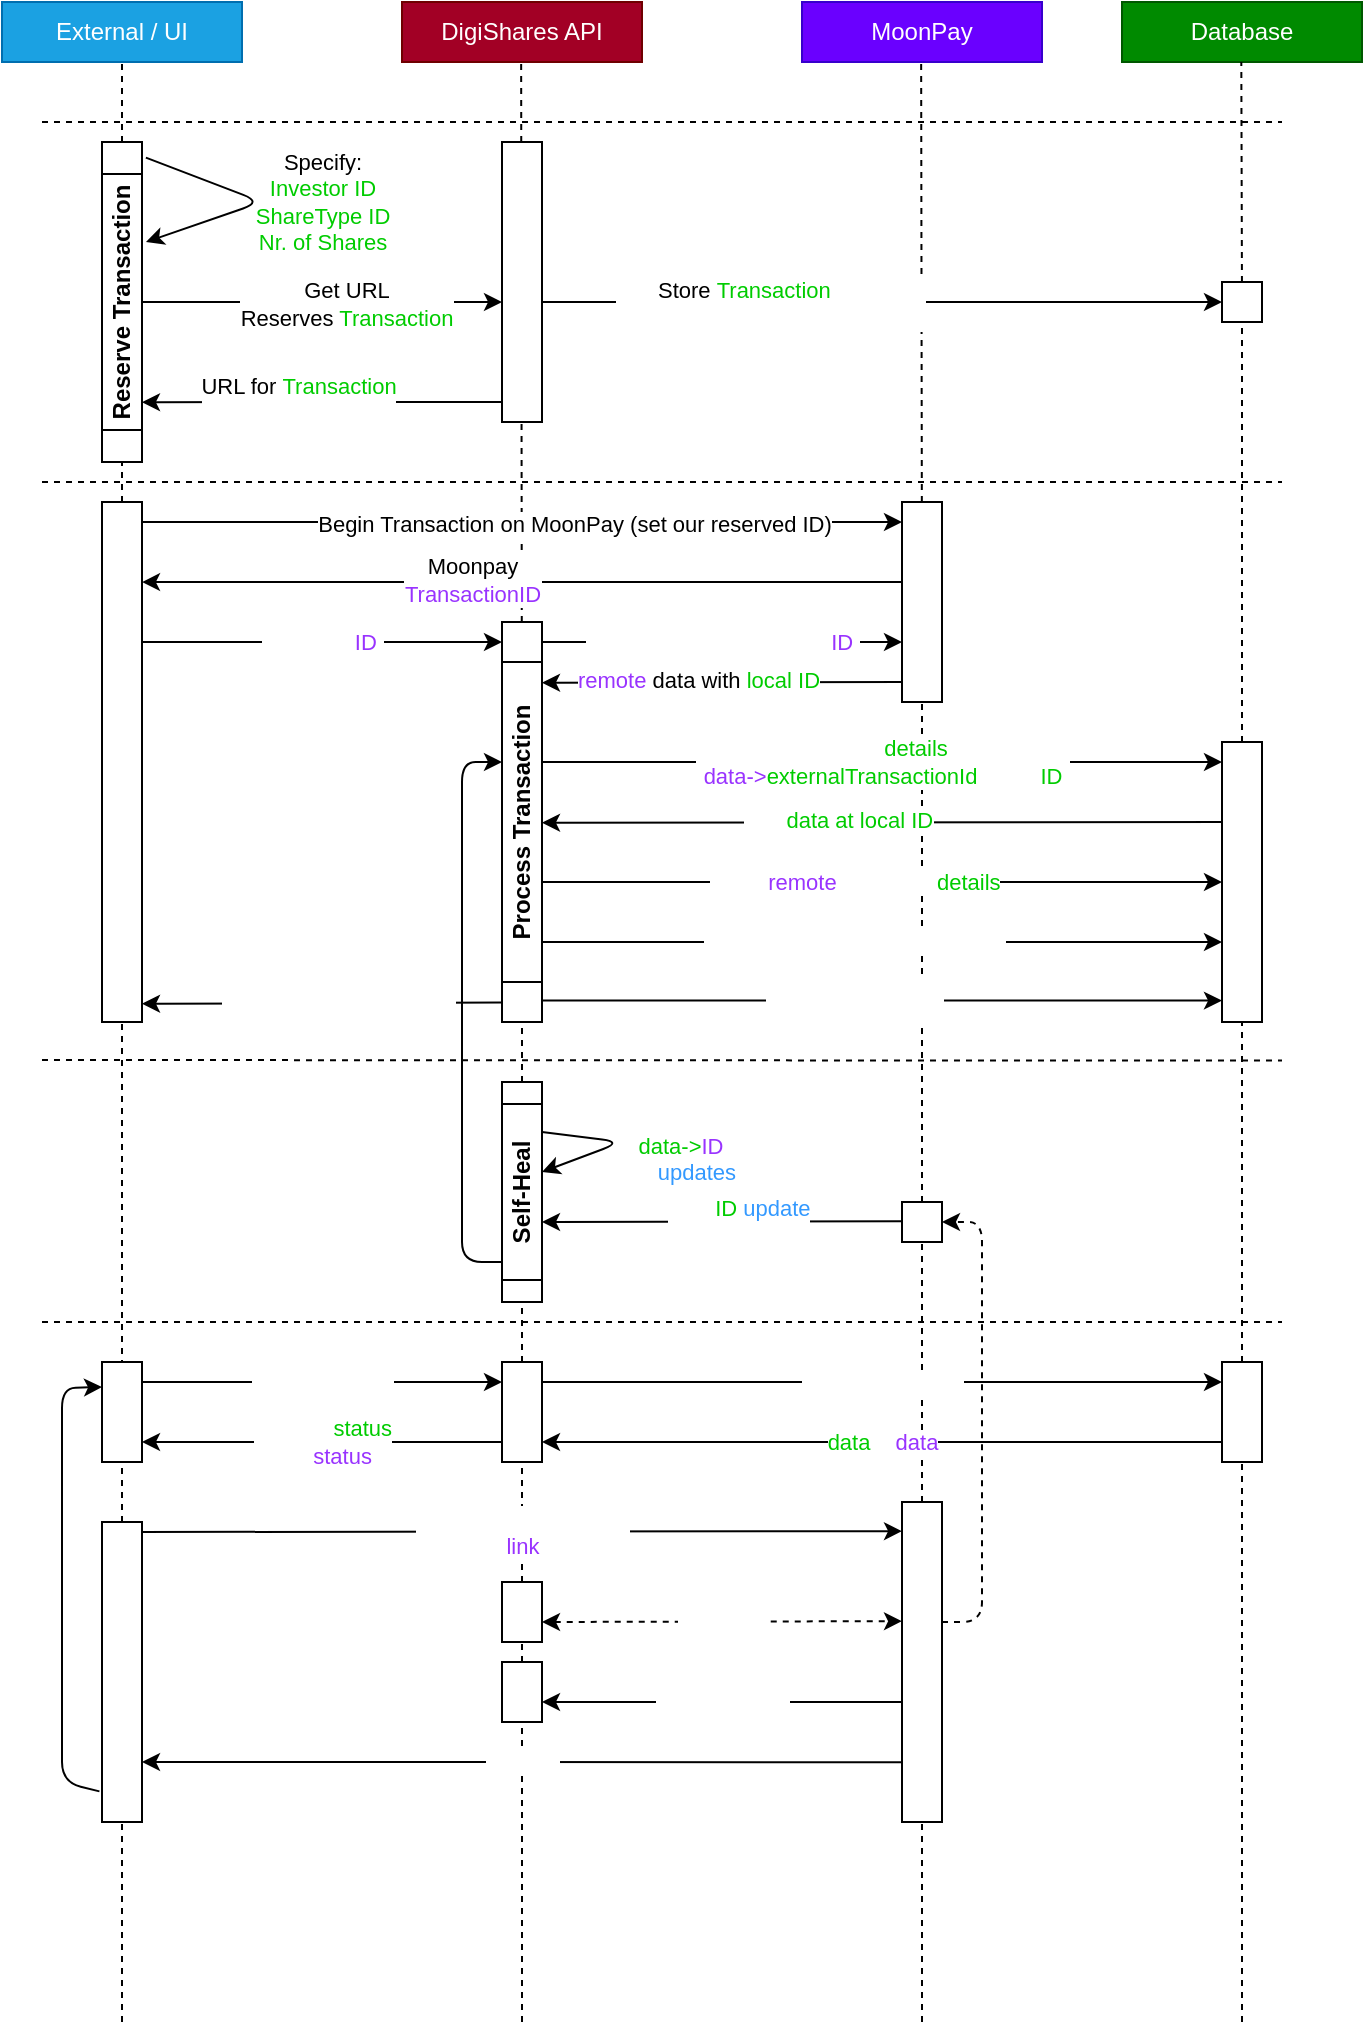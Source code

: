 <mxfile>
    <diagram id="ldBU2QQzkdlK0DzX0L5Q" name="Page-1">
        <mxGraphModel dx="1333" dy="679" grid="1" gridSize="10" guides="1" tooltips="1" connect="1" arrows="1" fold="1" page="1" pageScale="1" pageWidth="850" pageHeight="1100" math="0" shadow="0">
            <root>
                <mxCell id="0"/>
                <mxCell id="1" parent="0"/>
                <mxCell id="2" value="External / UI" style="rounded=0;whiteSpace=wrap;html=1;fillColor=#1ba1e2;fontColor=#ffffff;strokeColor=#006EAF;" parent="1" vertex="1">
                    <mxGeometry x="40" y="50" width="120" height="30" as="geometry"/>
                </mxCell>
                <mxCell id="4" value="" style="endArrow=none;dashed=1;html=1;entryX=0.5;entryY=1;entryDx=0;entryDy=0;startArrow=none;" parent="1" source="116" target="2" edge="1">
                    <mxGeometry width="50" height="50" relative="1" as="geometry">
                        <mxPoint x="100" y="760" as="sourcePoint"/>
                        <mxPoint x="450" y="260" as="targetPoint"/>
                    </mxGeometry>
                </mxCell>
                <mxCell id="6" value="DigiShares API" style="rounded=0;whiteSpace=wrap;html=1;fillColor=#a20025;fontColor=#ffffff;strokeColor=#6F0000;" parent="1" vertex="1">
                    <mxGeometry x="240" y="50" width="120" height="30" as="geometry"/>
                </mxCell>
                <mxCell id="7" value="MoonPay" style="rounded=0;whiteSpace=wrap;html=1;fillColor=#6a00ff;fontColor=#ffffff;strokeColor=#3700CC;" parent="1" vertex="1">
                    <mxGeometry x="440" y="50" width="120" height="30" as="geometry"/>
                </mxCell>
                <mxCell id="10" value="" style="shape=image;verticalLabelPosition=bottom;labelBackgroundColor=#ffffff;verticalAlign=top;aspect=fixed;imageAspect=0;image=https://dashboard.moonpay.com/static/media/icon_black.b3c767430d235f3b0bad9b9aab71bfbc.svg;" parent="1" vertex="1">
                    <mxGeometry x="450" y="55" width="21.11" height="20" as="geometry"/>
                </mxCell>
                <mxCell id="12" value="" style="endArrow=none;dashed=1;html=1;entryX=0.5;entryY=1;entryDx=0;entryDy=0;startArrow=none;" parent="1" edge="1">
                    <mxGeometry width="50" height="50" relative="1" as="geometry">
                        <mxPoint x="299.889" y="360.0" as="sourcePoint"/>
                        <mxPoint x="299.58" y="80" as="targetPoint"/>
                    </mxGeometry>
                </mxCell>
                <mxCell id="13" value="" style="endArrow=none;dashed=1;html=1;entryX=0.5;entryY=1;entryDx=0;entryDy=0;startArrow=none;" parent="1" source="31" edge="1">
                    <mxGeometry width="50" height="50" relative="1" as="geometry">
                        <mxPoint x="499.58" y="710" as="sourcePoint"/>
                        <mxPoint x="499.58" y="80" as="targetPoint"/>
                    </mxGeometry>
                </mxCell>
                <mxCell id="17" value="" style="rounded=0;whiteSpace=wrap;html=1;gradientColor=none;" parent="1" vertex="1">
                    <mxGeometry x="290" y="120" width="20" height="140" as="geometry"/>
                </mxCell>
                <mxCell id="22" style="edgeStyle=none;html=1;entryX=0;entryY=0.286;entryDx=0;entryDy=0;entryPerimeter=0;" parent="1" edge="1">
                    <mxGeometry relative="1" as="geometry">
                        <mxPoint x="110" y="250.08" as="targetPoint"/>
                        <mxPoint x="290" y="250" as="sourcePoint"/>
                    </mxGeometry>
                </mxCell>
                <mxCell id="23" value="URL for&amp;nbsp;&lt;font color=&quot;#00cc00&quot;&gt;Transaction&lt;/font&gt;&lt;br&gt;&lt;font color=&quot;#ffffff&quot;&gt;with parameters&lt;/font&gt;" style="edgeLabel;html=1;align=center;verticalAlign=middle;resizable=0;points=[];" parent="22" vertex="1" connectable="0">
                    <mxGeometry x="0.133" y="-1" relative="1" as="geometry">
                        <mxPoint as="offset"/>
                    </mxGeometry>
                </mxCell>
                <mxCell id="25" style="edgeStyle=none;html=1;exitX=1;exitY=0.286;exitDx=0;exitDy=0;exitPerimeter=0;entryX=0;entryY=0.286;entryDx=0;entryDy=0;entryPerimeter=0;" parent="1" edge="1">
                    <mxGeometry relative="1" as="geometry">
                        <mxPoint x="290" y="200.0" as="targetPoint"/>
                        <mxPoint x="110" y="200.0" as="sourcePoint"/>
                    </mxGeometry>
                </mxCell>
                <mxCell id="26" value="Get URL&lt;br&gt;Reserves &lt;font color=&quot;#00cc00&quot;&gt;Transaction&lt;/font&gt;" style="edgeLabel;html=1;align=center;verticalAlign=middle;resizable=0;points=[];" parent="25" vertex="1" connectable="0">
                    <mxGeometry x="0.133" y="-1" relative="1" as="geometry">
                        <mxPoint as="offset"/>
                    </mxGeometry>
                </mxCell>
                <mxCell id="27" style="edgeStyle=none;html=1;exitX=1;exitY=0.286;exitDx=0;exitDy=0;exitPerimeter=0;" parent="1" edge="1">
                    <mxGeometry relative="1" as="geometry">
                        <mxPoint x="490" y="310" as="targetPoint"/>
                        <mxPoint x="110" y="310" as="sourcePoint"/>
                    </mxGeometry>
                </mxCell>
                <mxCell id="28" value="Begin Transaction on MoonPay (set our reserved ID)" style="edgeLabel;html=1;align=center;verticalAlign=middle;resizable=0;points=[];" parent="27" vertex="1" connectable="0">
                    <mxGeometry x="0.133" y="-1" relative="1" as="geometry">
                        <mxPoint as="offset"/>
                    </mxGeometry>
                </mxCell>
                <mxCell id="85" style="edgeStyle=none;html=1;fontColor=#00CC00;" parent="1" edge="1">
                    <mxGeometry relative="1" as="geometry">
                        <mxPoint x="290" y="430" as="targetPoint"/>
                        <mxPoint x="290" y="680" as="sourcePoint"/>
                        <Array as="points">
                            <mxPoint x="270" y="680"/>
                            <mxPoint x="270" y="430"/>
                        </Array>
                    </mxGeometry>
                </mxCell>
                <mxCell id="30" value="" style="endArrow=none;dashed=1;html=1;entryX=0.5;entryY=1;entryDx=0;entryDy=0;startArrow=none;" parent="1" edge="1">
                    <mxGeometry width="50" height="50" relative="1" as="geometry">
                        <mxPoint x="300.0" y="590" as="sourcePoint"/>
                        <mxPoint x="300.0" y="560" as="targetPoint"/>
                    </mxGeometry>
                </mxCell>
                <mxCell id="31" value="" style="rounded=0;whiteSpace=wrap;html=1;gradientColor=none;" parent="1" vertex="1">
                    <mxGeometry x="490" y="300" width="20" height="100" as="geometry"/>
                </mxCell>
                <mxCell id="32" value="" style="endArrow=none;dashed=1;html=1;entryX=0.5;entryY=1;entryDx=0;entryDy=0;startArrow=none;" parent="1" source="86" target="31" edge="1">
                    <mxGeometry width="50" height="50" relative="1" as="geometry">
                        <mxPoint x="499.58" y="720" as="sourcePoint"/>
                        <mxPoint x="499.58" y="90" as="targetPoint"/>
                    </mxGeometry>
                </mxCell>
                <mxCell id="36" value="&lt;font color=&quot;#ffffff&quot;&gt;Match&amp;nbsp;&lt;/font&gt;details&lt;br&gt;&lt;div&gt;&lt;span style=&quot;font-size: 11px&quot;&gt;&lt;font color=&quot;#ffffff&quot;&gt;(&lt;/font&gt;&lt;font color=&quot;#9933ff&quot;&gt;data-&amp;gt;&lt;/font&gt;externalTransactionId&lt;font color=&quot;#ffffff&quot;&gt; = our &lt;/font&gt;ID&lt;/span&gt;&lt;span style=&quot;color: rgb(255 , 255 , 255)&quot;&gt;)&lt;/span&gt;&lt;/div&gt;" style="edgeStyle=none;html=1;exitX=1;exitY=0.5;exitDx=0;exitDy=0;fontColor=#00CC00;align=center;" parent="1" edge="1">
                    <mxGeometry relative="1" as="geometry">
                        <mxPoint x="650" y="430" as="targetPoint"/>
                        <mxPoint x="310" y="430" as="sourcePoint"/>
                        <Array as="points"/>
                    </mxGeometry>
                </mxCell>
                <mxCell id="37" value="Specify:&lt;br&gt;&lt;font color=&quot;#00cc00&quot;&gt;Investor ID&lt;br&gt;ShareType ID&lt;br&gt;Nr. of Shares&lt;/font&gt;" style="edgeStyle=none;html=1;exitX=1.097;exitY=0.028;exitDx=0;exitDy=0;exitPerimeter=0;" parent="1" edge="1">
                    <mxGeometry x="0.006" y="30" relative="1" as="geometry">
                        <mxPoint x="112.0" y="170" as="targetPoint"/>
                        <mxPoint x="111.94" y="127.84" as="sourcePoint"/>
                        <Array as="points">
                            <mxPoint x="170" y="150"/>
                        </Array>
                        <mxPoint x="20" y="-28" as="offset"/>
                    </mxGeometry>
                </mxCell>
                <mxCell id="39" value="Database" style="rounded=0;whiteSpace=wrap;html=1;fillColor=#008a00;fontColor=#ffffff;strokeColor=#005700;" parent="1" vertex="1">
                    <mxGeometry x="600" y="50" width="120" height="30" as="geometry"/>
                </mxCell>
                <mxCell id="40" value="" style="endArrow=none;dashed=1;html=1;entryX=0.5;entryY=1;entryDx=0;entryDy=0;startArrow=none;" parent="1" source="46" edge="1">
                    <mxGeometry width="50" height="50" relative="1" as="geometry">
                        <mxPoint x="660" y="710" as="sourcePoint"/>
                        <mxPoint x="659.66" y="80" as="targetPoint"/>
                    </mxGeometry>
                </mxCell>
                <mxCell id="42" style="edgeStyle=none;html=1;exitX=1;exitY=0.286;exitDx=0;exitDy=0;exitPerimeter=0;entryX=0;entryY=0.5;entryDx=0;entryDy=0;" parent="1" target="46" edge="1">
                    <mxGeometry relative="1" as="geometry">
                        <mxPoint x="640" y="200" as="targetPoint"/>
                        <mxPoint x="310" y="200" as="sourcePoint"/>
                    </mxGeometry>
                </mxCell>
                <mxCell id="43" value="&lt;div style=&quot;text-align: center&quot;&gt;Store&amp;nbsp;&lt;font color=&quot;#00cc00&quot;&gt;Transaction&lt;/font&gt;&lt;font color=&quot;#ffffff&quot;&gt;&amp;nbsp;Data&lt;/font&gt;&lt;/div&gt;&lt;font color=&quot;#ffffff&quot;&gt;&lt;div style=&quot;text-align: center&quot;&gt;Match InvestorBuyPropertyAlert&lt;/div&gt;&lt;/font&gt;" style="edgeLabel;html=1;align=right;verticalAlign=middle;resizable=0;points=[];labelBorderColor=none;" parent="42" vertex="1" connectable="0">
                    <mxGeometry x="0.133" y="-1" relative="1" as="geometry">
                        <mxPoint as="offset"/>
                    </mxGeometry>
                </mxCell>
                <mxCell id="44" value="&lt;div&gt;&lt;font color=&quot;#ffffff&quot;&gt;Store &lt;/font&gt;&lt;font color=&quot;#9933ff&quot;&gt;remote&lt;/font&gt;&lt;font color=&quot;#ffffff&quot;&gt; data with &lt;/font&gt;details&lt;/div&gt;" style="edgeStyle=none;html=1;exitX=1;exitY=0.5;exitDx=0;exitDy=0;fontColor=#00CC00;align=center;" parent="1" edge="1">
                    <mxGeometry x="-0.086" relative="1" as="geometry">
                        <mxPoint x="650" y="490.0" as="targetPoint"/>
                        <mxPoint x="310" y="490.0" as="sourcePoint"/>
                        <Array as="points"/>
                        <mxPoint as="offset"/>
                    </mxGeometry>
                </mxCell>
                <mxCell id="46" value="" style="rounded=0;whiteSpace=wrap;html=1;gradientColor=none;" parent="1" vertex="1">
                    <mxGeometry x="650" y="190" width="20" height="20" as="geometry"/>
                </mxCell>
                <mxCell id="47" value="" style="endArrow=none;dashed=1;html=1;entryX=0.5;entryY=1;entryDx=0;entryDy=0;startArrow=none;" parent="1" source="48" target="46" edge="1">
                    <mxGeometry width="50" height="50" relative="1" as="geometry">
                        <mxPoint x="660.0" y="710" as="sourcePoint"/>
                        <mxPoint x="659.66" y="80" as="targetPoint"/>
                    </mxGeometry>
                </mxCell>
                <mxCell id="48" value="" style="rounded=0;whiteSpace=wrap;html=1;gradientColor=none;" parent="1" vertex="1">
                    <mxGeometry x="650" y="420" width="20" height="140" as="geometry"/>
                </mxCell>
                <mxCell id="49" value="" style="endArrow=none;dashed=1;html=1;entryX=0.5;entryY=1;entryDx=0;entryDy=0;startArrow=none;" parent="1" source="123" target="48" edge="1">
                    <mxGeometry width="50" height="50" relative="1" as="geometry">
                        <mxPoint x="660" y="800" as="sourcePoint"/>
                        <mxPoint x="660.0" y="220" as="targetPoint"/>
                    </mxGeometry>
                </mxCell>
                <mxCell id="51" value="&lt;font color=&quot;#ffffff&quot;&gt;Get full transaction data (&lt;/font&gt;&lt;font color=&quot;#9933ff&quot;&gt;ID&lt;/font&gt;&lt;font color=&quot;#ffffff&quot;&gt;)&lt;/font&gt;" style="edgeStyle=none;html=1;exitX=1;exitY=0.5;exitDx=0;exitDy=0;fontColor=#00CC00;align=center;" parent="1" edge="1">
                    <mxGeometry relative="1" as="geometry">
                        <mxPoint x="490" y="370" as="targetPoint"/>
                        <mxPoint x="310" y="370.0" as="sourcePoint"/>
                        <Array as="points"/>
                    </mxGeometry>
                </mxCell>
                <mxCell id="53" style="edgeStyle=none;html=1;exitX=1;exitY=0.286;exitDx=0;exitDy=0;exitPerimeter=0;" parent="1" edge="1">
                    <mxGeometry relative="1" as="geometry">
                        <mxPoint x="310" y="390.34" as="targetPoint"/>
                        <mxPoint x="490" y="390.0" as="sourcePoint"/>
                    </mxGeometry>
                </mxCell>
                <mxCell id="54" value="&lt;font color=&quot;#9933ff&quot;&gt;remote&lt;/font&gt; data with &lt;font color=&quot;#00cc00&quot;&gt;local ID&lt;/font&gt;" style="edgeLabel;html=1;align=center;verticalAlign=middle;resizable=0;points=[];" parent="53" vertex="1" connectable="0">
                    <mxGeometry x="0.133" y="-1" relative="1" as="geometry">
                        <mxPoint as="offset"/>
                    </mxGeometry>
                </mxCell>
                <mxCell id="59" style="edgeStyle=none;html=1;exitX=0;exitY=0.25;exitDx=0;exitDy=0;" parent="1" edge="1">
                    <mxGeometry relative="1" as="geometry">
                        <mxPoint x="310" y="460.34" as="targetPoint"/>
                        <mxPoint x="650" y="460.0" as="sourcePoint"/>
                    </mxGeometry>
                </mxCell>
                <mxCell id="60" value="&lt;font color=&quot;#ffffff&quot;&gt;find&amp;nbsp;&lt;/font&gt;&lt;font color=&quot;#00cc00&quot;&gt;data at local ID&lt;/font&gt;" style="edgeLabel;html=1;align=center;verticalAlign=middle;resizable=0;points=[];" parent="59" vertex="1" connectable="0">
                    <mxGeometry x="0.133" y="-1" relative="1" as="geometry">
                        <mxPoint as="offset"/>
                    </mxGeometry>
                </mxCell>
                <mxCell id="66" value="" style="rounded=0;whiteSpace=wrap;html=1;gradientColor=none;" parent="1" vertex="1">
                    <mxGeometry x="90" y="300" width="20" height="260" as="geometry"/>
                </mxCell>
                <mxCell id="70" value="&lt;div&gt;&lt;font color=&quot;#ffffff&quot;&gt;generate/match open Buy Alert&lt;/font&gt;&lt;/div&gt;" style="edgeStyle=none;html=1;exitX=1;exitY=0.5;exitDx=0;exitDy=0;fontColor=#00CC00;align=center;" parent="1" edge="1">
                    <mxGeometry x="-0.086" relative="1" as="geometry">
                        <mxPoint x="650" y="520" as="targetPoint"/>
                        <mxPoint x="310" y="520" as="sourcePoint"/>
                        <Array as="points"/>
                        <mxPoint as="offset"/>
                    </mxGeometry>
                </mxCell>
                <mxCell id="71" value="&lt;div&gt;&lt;font color=&quot;#ffffff&quot;&gt;resolve purchase&lt;br&gt;or set other status&lt;/font&gt;&lt;/div&gt;" style="edgeStyle=none;html=1;exitX=1;exitY=0.5;exitDx=0;exitDy=0;fontColor=#00CC00;align=center;" parent="1" edge="1">
                    <mxGeometry x="-0.086" relative="1" as="geometry">
                        <mxPoint x="650" y="549.31" as="targetPoint"/>
                        <mxPoint x="310" y="549.31" as="sourcePoint"/>
                        <Array as="points"/>
                        <mxPoint as="offset"/>
                    </mxGeometry>
                </mxCell>
                <mxCell id="72" value="" style="endArrow=none;dashed=1;html=1;fontColor=#FFFFFF;" parent="1" edge="1">
                    <mxGeometry width="50" height="50" relative="1" as="geometry">
                        <mxPoint x="60" y="290" as="sourcePoint"/>
                        <mxPoint x="680" y="290" as="targetPoint"/>
                    </mxGeometry>
                </mxCell>
                <mxCell id="78" style="edgeStyle=none;html=1;exitX=1;exitY=0.286;exitDx=0;exitDy=0;exitPerimeter=0;entryX=1;entryY=0.143;entryDx=0;entryDy=0;entryPerimeter=0;" parent="1" edge="1">
                    <mxGeometry relative="1" as="geometry">
                        <mxPoint x="110" y="340.04" as="targetPoint"/>
                        <mxPoint x="490" y="340" as="sourcePoint"/>
                    </mxGeometry>
                </mxCell>
                <mxCell id="79" value="Moonpay&lt;br&gt;&lt;font color=&quot;#9933ff&quot;&gt;TransactionID&lt;/font&gt;" style="edgeLabel;html=1;align=center;verticalAlign=middle;resizable=0;points=[];" parent="78" vertex="1" connectable="0">
                    <mxGeometry x="0.133" y="-1" relative="1" as="geometry">
                        <mxPoint as="offset"/>
                    </mxGeometry>
                </mxCell>
                <mxCell id="80" value="&lt;font color=&quot;#ffffff&quot;&gt;Receive (&lt;/font&gt;&lt;font color=&quot;#9933ff&quot;&gt;ID&lt;/font&gt;&lt;font color=&quot;#ffffff&quot;&gt;)&lt;/font&gt;" style="edgeStyle=none;html=1;exitX=1;exitY=0.5;exitDx=0;exitDy=0;fontColor=#00CC00;align=center;" parent="1" edge="1">
                    <mxGeometry relative="1" as="geometry">
                        <mxPoint x="290" y="370" as="targetPoint"/>
                        <mxPoint x="110" y="370" as="sourcePoint"/>
                        <Array as="points"/>
                    </mxGeometry>
                </mxCell>
                <mxCell id="82" value="&lt;font color=&quot;#ffffff&quot;&gt;redirect back to portfolio&lt;/font&gt;" style="edgeStyle=none;html=1;exitX=1;exitY=0.5;exitDx=0;exitDy=0;fontColor=#00CC00;align=center;entryX=1;entryY=0.896;entryDx=0;entryDy=0;entryPerimeter=0;" parent="1" edge="1">
                    <mxGeometry x="-0.086" relative="1" as="geometry">
                        <mxPoint x="110" y="550.88" as="targetPoint"/>
                        <mxPoint x="290" y="550.31" as="sourcePoint"/>
                        <Array as="points"/>
                        <mxPoint as="offset"/>
                    </mxGeometry>
                </mxCell>
                <mxCell id="83" value="&lt;font color=&quot;#ffffff&quot;&gt;periodically&lt;/font&gt;&lt;br&gt;&lt;font color=&quot;#ffffff&quot;&gt;check&lt;/font&gt;&lt;br&gt;data-&amp;gt;&lt;font color=&quot;#9933ff&quot;&gt;ID&lt;/font&gt;&lt;br&gt;&lt;font color=&quot;#ffffff&quot;&gt;for &lt;/font&gt;&lt;font color=&quot;#3399ff&quot;&gt;updates&lt;/font&gt;" style="edgeStyle=none;html=1;fontColor=#00CC00;align=center;" parent="1" edge="1">
                    <mxGeometry x="-0.029" y="30" relative="1" as="geometry">
                        <mxPoint x="310" y="635" as="targetPoint"/>
                        <mxPoint x="310" y="615" as="sourcePoint"/>
                        <Array as="points">
                            <mxPoint x="350" y="620"/>
                        </Array>
                        <mxPoint x="19" y="-33" as="offset"/>
                    </mxGeometry>
                </mxCell>
                <mxCell id="86" value="" style="rounded=0;whiteSpace=wrap;html=1;gradientColor=none;" parent="1" vertex="1">
                    <mxGeometry x="490" y="650" width="20" height="20" as="geometry"/>
                </mxCell>
                <mxCell id="87" value="" style="endArrow=none;dashed=1;html=1;entryX=0.5;entryY=1;entryDx=0;entryDy=0;startArrow=none;" parent="1" source="127" target="86" edge="1">
                    <mxGeometry width="50" height="50" relative="1" as="geometry">
                        <mxPoint x="500" y="840" as="sourcePoint"/>
                        <mxPoint x="500" y="400" as="targetPoint"/>
                    </mxGeometry>
                </mxCell>
                <mxCell id="88" value="&lt;font color=&quot;#ffffff&quot;&gt;post &lt;/font&gt;ID&lt;font color=&quot;#ffffff&quot;&gt; &lt;/font&gt;&lt;font color=&quot;#3399ff&quot;&gt;update&lt;/font&gt;&lt;br&gt;&lt;font color=&quot;#ffffff&quot;&gt;to webhook&lt;/font&gt;" style="edgeStyle=none;html=1;exitX=1;exitY=0.5;exitDx=0;exitDy=0;fontColor=#00CC00;align=center;" parent="1" edge="1">
                    <mxGeometry x="-0.086" relative="1" as="geometry">
                        <mxPoint x="310" y="660" as="targetPoint"/>
                        <mxPoint x="490" y="659.66" as="sourcePoint"/>
                        <Array as="points"/>
                        <mxPoint as="offset"/>
                    </mxGeometry>
                </mxCell>
                <mxCell id="91" value="" style="endArrow=none;dashed=1;html=1;fontColor=#FFFFFF;" parent="1" edge="1">
                    <mxGeometry width="50" height="50" relative="1" as="geometry">
                        <mxPoint x="60" y="710" as="sourcePoint"/>
                        <mxPoint x="680.0" y="710" as="targetPoint"/>
                    </mxGeometry>
                </mxCell>
                <mxCell id="92" value="" style="endArrow=none;dashed=1;html=1;fontColor=#FFFFFF;" parent="1" edge="1">
                    <mxGeometry width="50" height="50" relative="1" as="geometry">
                        <mxPoint x="60" y="579" as="sourcePoint"/>
                        <mxPoint x="680.0" y="579.31" as="targetPoint"/>
                    </mxGeometry>
                </mxCell>
                <mxCell id="93" value="" style="endArrow=none;dashed=1;html=1;entryX=0.5;entryY=1;entryDx=0;entryDy=0;startArrow=none;" parent="1" source="120" edge="1">
                    <mxGeometry width="50" height="50" relative="1" as="geometry">
                        <mxPoint x="300" y="800" as="sourcePoint"/>
                        <mxPoint x="300.0" y="690" as="targetPoint"/>
                    </mxGeometry>
                </mxCell>
                <mxCell id="96" value="" style="endArrow=none;dashed=1;html=1;fontColor=#FFFFFF;" parent="1" edge="1">
                    <mxGeometry width="50" height="50" relative="1" as="geometry">
                        <mxPoint x="60" y="110" as="sourcePoint"/>
                        <mxPoint x="680.0" y="110" as="targetPoint"/>
                    </mxGeometry>
                </mxCell>
                <mxCell id="112" value="&lt;b&gt;Reserve Transaction&lt;/b&gt;" style="shape=process;whiteSpace=wrap;html=1;backgroundOutline=1;rotation=-90;glass=0;rounded=0;sketch=0;shadow=0;" parent="1" vertex="1">
                    <mxGeometry x="20" y="190" width="160" height="20" as="geometry"/>
                </mxCell>
                <mxCell id="113" value="&lt;b&gt;Process Transaction&lt;/b&gt;" style="shape=process;whiteSpace=wrap;html=1;backgroundOutline=1;rotation=-90;" parent="1" vertex="1">
                    <mxGeometry x="200" y="450" width="200" height="20" as="geometry"/>
                </mxCell>
                <mxCell id="115" value="&lt;b&gt;Self-Heal&lt;/b&gt;" style="shape=process;whiteSpace=wrap;html=1;backgroundOutline=1;rotation=-90;" parent="1" vertex="1">
                    <mxGeometry x="245" y="635" width="110" height="20" as="geometry"/>
                </mxCell>
                <mxCell id="116" value="" style="rounded=0;whiteSpace=wrap;html=1;gradientColor=none;" parent="1" vertex="1">
                    <mxGeometry x="90" y="810" width="20" height="150" as="geometry"/>
                </mxCell>
                <mxCell id="118" value="" style="endArrow=none;dashed=1;html=1;entryX=0.5;entryY=1;entryDx=0;entryDy=0;" parent="1" target="116" edge="1">
                    <mxGeometry width="50" height="50" relative="1" as="geometry">
                        <mxPoint x="100" y="1060" as="sourcePoint"/>
                        <mxPoint x="100" y="80" as="targetPoint"/>
                    </mxGeometry>
                </mxCell>
                <mxCell id="119" value="&lt;font color=&quot;#ffffff&quot;&gt;Load Buy Alert&lt;/font&gt;" style="edgeStyle=none;html=1;exitX=1;exitY=0.5;exitDx=0;exitDy=0;fontColor=#00CC00;align=center;" parent="1" edge="1">
                    <mxGeometry relative="1" as="geometry">
                        <mxPoint x="290" y="740.0" as="targetPoint"/>
                        <mxPoint x="110" y="740.0" as="sourcePoint"/>
                        <Array as="points"/>
                    </mxGeometry>
                </mxCell>
                <mxCell id="120" value="" style="rounded=0;whiteSpace=wrap;html=1;gradientColor=none;" parent="1" vertex="1">
                    <mxGeometry x="290" y="730" width="20" height="50" as="geometry"/>
                </mxCell>
                <mxCell id="121" value="" style="endArrow=none;dashed=1;html=1;entryX=0.5;entryY=1;entryDx=0;entryDy=0;startArrow=none;" parent="1" source="131" target="120" edge="1">
                    <mxGeometry width="50" height="50" relative="1" as="geometry">
                        <mxPoint x="300" y="920" as="sourcePoint"/>
                        <mxPoint x="300" y="690" as="targetPoint"/>
                    </mxGeometry>
                </mxCell>
                <mxCell id="122" value="&lt;font color=&quot;#ffffff&quot;&gt;Find Transaction&lt;/font&gt;" style="edgeStyle=none;html=1;exitX=1;exitY=0.5;exitDx=0;exitDy=0;fontColor=#00CC00;align=center;" parent="1" edge="1">
                    <mxGeometry relative="1" as="geometry">
                        <mxPoint x="650" y="740" as="targetPoint"/>
                        <mxPoint x="310" y="740" as="sourcePoint"/>
                        <Array as="points"/>
                    </mxGeometry>
                </mxCell>
                <mxCell id="123" value="" style="rounded=0;whiteSpace=wrap;html=1;gradientColor=none;" parent="1" vertex="1">
                    <mxGeometry x="650" y="730" width="20" height="50" as="geometry"/>
                </mxCell>
                <mxCell id="124" value="" style="endArrow=none;dashed=1;html=1;entryX=0.5;entryY=1;entryDx=0;entryDy=0;startArrow=none;" parent="1" target="123" edge="1">
                    <mxGeometry width="50" height="50" relative="1" as="geometry">
                        <mxPoint x="660" y="1060" as="sourcePoint"/>
                        <mxPoint x="660" y="580" as="targetPoint"/>
                    </mxGeometry>
                </mxCell>
                <mxCell id="125" value="data&lt;font color=&quot;#ffffff&quot;&gt; + &lt;/font&gt;&lt;font color=&quot;#9933ff&quot;&gt;data&lt;/font&gt;" style="edgeStyle=none;html=1;fontColor=#00CC00;align=center;entryX=1;entryY=0.8;entryDx=0;entryDy=0;entryPerimeter=0;exitX=0;exitY=0.8;exitDx=0;exitDy=0;exitPerimeter=0;" parent="1" source="123" target="120" edge="1">
                    <mxGeometry relative="1" as="geometry">
                        <mxPoint x="330" y="760" as="targetPoint"/>
                        <mxPoint x="600" y="770" as="sourcePoint"/>
                        <Array as="points"/>
                    </mxGeometry>
                </mxCell>
                <mxCell id="126" value="&lt;font color=&quot;#ffffff&quot;&gt;general &lt;/font&gt;status&lt;br&gt;&lt;font color=&quot;#ffffff&quot;&gt;OR&amp;nbsp;&lt;/font&gt;&lt;font color=&quot;#9933ff&quot;&gt;status&lt;/font&gt;" style="edgeStyle=none;html=1;exitX=0;exitY=0.75;exitDx=0;exitDy=0;fontColor=#00CC00;align=center;" parent="1" edge="1">
                    <mxGeometry relative="1" as="geometry">
                        <mxPoint x="110" y="770" as="targetPoint"/>
                        <mxPoint x="290" y="770" as="sourcePoint"/>
                        <Array as="points"/>
                    </mxGeometry>
                </mxCell>
                <mxCell id="127" value="" style="rounded=0;whiteSpace=wrap;html=1;gradientColor=none;" parent="1" vertex="1">
                    <mxGeometry x="490" y="800" width="20" height="160" as="geometry"/>
                </mxCell>
                <mxCell id="128" value="" style="endArrow=none;dashed=1;html=1;entryX=0.5;entryY=1;entryDx=0;entryDy=0;" parent="1" target="127" edge="1">
                    <mxGeometry width="50" height="50" relative="1" as="geometry">
                        <mxPoint x="500" y="1060" as="sourcePoint"/>
                        <mxPoint x="500" y="670" as="targetPoint"/>
                    </mxGeometry>
                </mxCell>
                <mxCell id="129" value="&lt;font color=&quot;#ffffff&quot;&gt;IF interaction required&lt;br&gt;(&lt;/font&gt;&lt;font color=&quot;#9933ff&quot;&gt;link&lt;/font&gt;&lt;font color=&quot;#ffffff&quot;&gt;)&lt;br&gt;&lt;/font&gt;" style="edgeStyle=none;html=1;fontColor=#00CC00;align=center;" parent="1" edge="1">
                    <mxGeometry relative="1" as="geometry">
                        <mxPoint x="490" y="814.58" as="targetPoint"/>
                        <mxPoint x="110" y="815" as="sourcePoint"/>
                        <Array as="points"/>
                    </mxGeometry>
                </mxCell>
                <mxCell id="132" value="&lt;font color=&quot;#ffffff&quot;&gt;Self-Heal&lt;br&gt;Process&lt;br&gt;&lt;/font&gt;" style="edgeStyle=none;html=1;fontColor=#00CC00;align=center;startArrow=classic;startFill=1;dashed=1;" parent="1" edge="1">
                    <mxGeometry relative="1" as="geometry">
                        <mxPoint x="490" y="859.58" as="targetPoint"/>
                        <mxPoint x="310" y="860" as="sourcePoint"/>
                        <Array as="points"/>
                    </mxGeometry>
                </mxCell>
                <mxCell id="134" value="&lt;font color=&quot;#ffffff&quot;&gt;&lt;br&gt;&lt;/font&gt;" style="edgeStyle=none;html=1;fontColor=#00CC00;align=center;startArrow=none;startFill=0;dashed=1;entryX=1;entryY=0.5;entryDx=0;entryDy=0;" parent="1" target="86" edge="1">
                    <mxGeometry relative="1" as="geometry">
                        <mxPoint x="690" y="859.58" as="targetPoint"/>
                        <mxPoint x="510" y="860" as="sourcePoint"/>
                        <Array as="points">
                            <mxPoint x="530" y="860"/>
                            <mxPoint x="530" y="660"/>
                        </Array>
                    </mxGeometry>
                </mxCell>
                <mxCell id="136" value="&lt;font color=&quot;#ffffff&quot;&gt;update status&lt;br&gt;&lt;/font&gt;" style="edgeStyle=none;html=1;fontColor=#00CC00;align=center;" parent="1" edge="1">
                    <mxGeometry relative="1" as="geometry">
                        <mxPoint x="310" y="900" as="targetPoint"/>
                        <mxPoint x="490" y="900" as="sourcePoint"/>
                        <Array as="points"/>
                    </mxGeometry>
                </mxCell>
                <mxCell id="131" value="" style="rounded=0;whiteSpace=wrap;html=1;gradientColor=none;" parent="1" vertex="1">
                    <mxGeometry x="290" y="840" width="20" height="30" as="geometry"/>
                </mxCell>
                <mxCell id="138" value="" style="endArrow=none;dashed=1;html=1;entryX=0.5;entryY=1;entryDx=0;entryDy=0;startArrow=none;" parent="1" source="139" target="131" edge="1">
                    <mxGeometry width="50" height="50" relative="1" as="geometry">
                        <mxPoint x="300" y="920" as="sourcePoint"/>
                        <mxPoint x="300" y="780" as="targetPoint"/>
                    </mxGeometry>
                </mxCell>
                <mxCell id="139" value="" style="rounded=0;whiteSpace=wrap;html=1;gradientColor=none;" parent="1" vertex="1">
                    <mxGeometry x="290" y="880" width="20" height="30" as="geometry"/>
                </mxCell>
                <mxCell id="140" value="" style="endArrow=none;dashed=1;html=1;entryX=0.5;entryY=1;entryDx=0;entryDy=0;startArrow=none;" parent="1" target="139" edge="1">
                    <mxGeometry width="50" height="50" relative="1" as="geometry">
                        <mxPoint x="300" y="1060" as="sourcePoint"/>
                        <mxPoint x="300" y="870" as="targetPoint"/>
                    </mxGeometry>
                </mxCell>
                <mxCell id="144" value="&lt;font color=&quot;#ffffff&quot;&gt;redirect&lt;br&gt;&lt;/font&gt;" style="edgeStyle=none;html=1;fontColor=#00CC00;align=center;exitX=0;exitY=0.813;exitDx=0;exitDy=0;exitPerimeter=0;" parent="1" source="127" edge="1">
                    <mxGeometry relative="1" as="geometry">
                        <mxPoint x="110" y="930" as="targetPoint"/>
                        <mxPoint x="480" y="930" as="sourcePoint"/>
                        <Array as="points"/>
                    </mxGeometry>
                </mxCell>
                <mxCell id="148" value="" style="edgeStyle=none;html=1;exitX=-0.064;exitY=0.898;exitDx=0;exitDy=0;exitPerimeter=0;entryX=0;entryY=0.25;entryDx=0;entryDy=0;" parent="1" source="116" target="149" edge="1">
                    <mxGeometry x="0.179" y="20" relative="1" as="geometry">
                        <mxPoint x="20.06" y="982.16" as="targetPoint"/>
                        <mxPoint x="20.0" y="940" as="sourcePoint"/>
                        <Array as="points">
                            <mxPoint x="70" y="940"/>
                            <mxPoint x="70" y="743"/>
                        </Array>
                        <mxPoint as="offset"/>
                    </mxGeometry>
                </mxCell>
                <mxCell id="149" value="" style="rounded=0;whiteSpace=wrap;html=1;gradientColor=none;" parent="1" vertex="1">
                    <mxGeometry x="90" y="730" width="20" height="50" as="geometry"/>
                </mxCell>
            </root>
        </mxGraphModel>
    </diagram>
</mxfile>